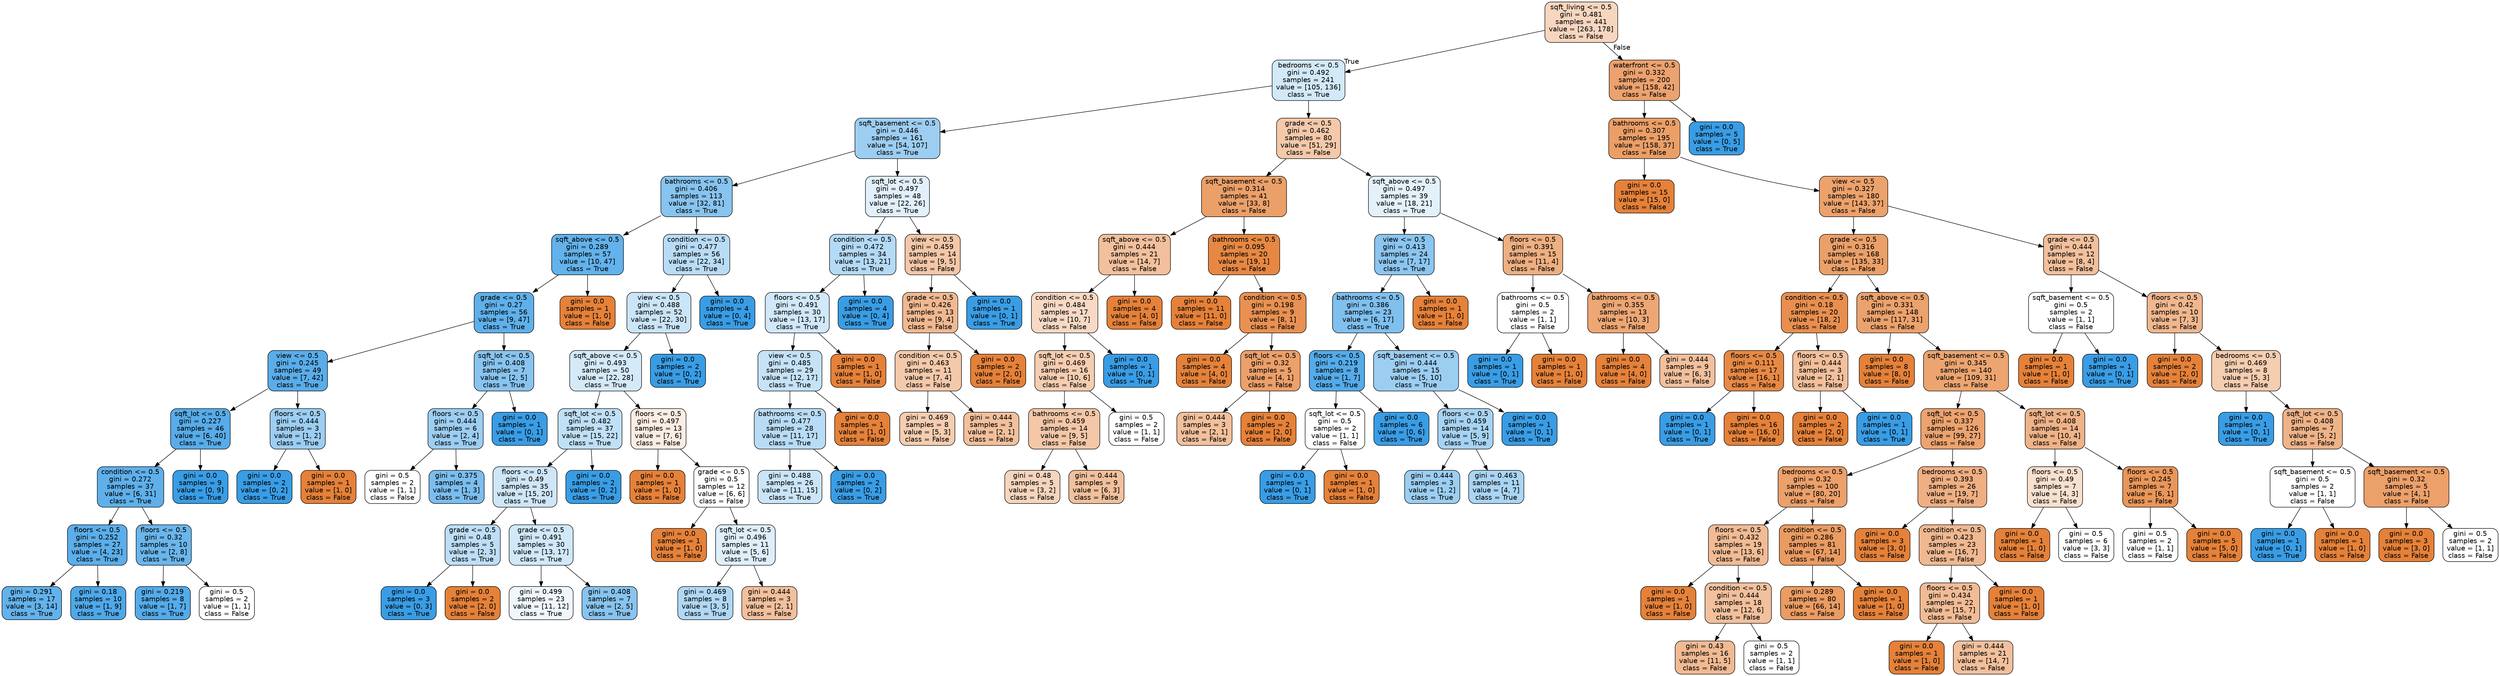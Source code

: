 digraph Tree {
node [shape=box, style="filled, rounded", color="black", fontname=helvetica] ;
edge [fontname=helvetica] ;
0 [label="sqft_living <= 0.5\ngini = 0.481\nsamples = 441\nvalue = [263, 178]\nclass = False", fillcolor="#f7d6bf"] ;
1 [label="bedrooms <= 0.5\ngini = 0.492\nsamples = 241\nvalue = [105, 136]\nclass = True", fillcolor="#d2e9f9"] ;
0 -> 1 [labeldistance=2.5, labelangle=45, headlabel="True"] ;
2 [label="sqft_basement <= 0.5\ngini = 0.446\nsamples = 161\nvalue = [54, 107]\nclass = True", fillcolor="#9dcef2"] ;
1 -> 2 ;
3 [label="bathrooms <= 0.5\ngini = 0.406\nsamples = 113\nvalue = [32, 81]\nclass = True", fillcolor="#87c4ef"] ;
2 -> 3 ;
4 [label="sqft_above <= 0.5\ngini = 0.289\nsamples = 57\nvalue = [10, 47]\nclass = True", fillcolor="#63b2eb"] ;
3 -> 4 ;
5 [label="grade <= 0.5\ngini = 0.27\nsamples = 56\nvalue = [9, 47]\nclass = True", fillcolor="#5fb0ea"] ;
4 -> 5 ;
6 [label="view <= 0.5\ngini = 0.245\nsamples = 49\nvalue = [7, 42]\nclass = True", fillcolor="#5aade9"] ;
5 -> 6 ;
7 [label="sqft_lot <= 0.5\ngini = 0.227\nsamples = 46\nvalue = [6, 40]\nclass = True", fillcolor="#57ace9"] ;
6 -> 7 ;
8 [label="condition <= 0.5\ngini = 0.272\nsamples = 37\nvalue = [6, 31]\nclass = True", fillcolor="#5fb0ea"] ;
7 -> 8 ;
9 [label="floors <= 0.5\ngini = 0.252\nsamples = 27\nvalue = [4, 23]\nclass = True", fillcolor="#5baeea"] ;
8 -> 9 ;
10 [label="gini = 0.291\nsamples = 17\nvalue = [3, 14]\nclass = True", fillcolor="#63b2eb"] ;
9 -> 10 ;
11 [label="gini = 0.18\nsamples = 10\nvalue = [1, 9]\nclass = True", fillcolor="#4fa8e8"] ;
9 -> 11 ;
12 [label="floors <= 0.5\ngini = 0.32\nsamples = 10\nvalue = [2, 8]\nclass = True", fillcolor="#6ab6ec"] ;
8 -> 12 ;
13 [label="gini = 0.219\nsamples = 8\nvalue = [1, 7]\nclass = True", fillcolor="#55abe9"] ;
12 -> 13 ;
14 [label="gini = 0.5\nsamples = 2\nvalue = [1, 1]\nclass = False", fillcolor="#ffffff"] ;
12 -> 14 ;
15 [label="gini = 0.0\nsamples = 9\nvalue = [0, 9]\nclass = True", fillcolor="#399de5"] ;
7 -> 15 ;
16 [label="floors <= 0.5\ngini = 0.444\nsamples = 3\nvalue = [1, 2]\nclass = True", fillcolor="#9ccef2"] ;
6 -> 16 ;
17 [label="gini = 0.0\nsamples = 2\nvalue = [0, 2]\nclass = True", fillcolor="#399de5"] ;
16 -> 17 ;
18 [label="gini = 0.0\nsamples = 1\nvalue = [1, 0]\nclass = False", fillcolor="#e58139"] ;
16 -> 18 ;
19 [label="sqft_lot <= 0.5\ngini = 0.408\nsamples = 7\nvalue = [2, 5]\nclass = True", fillcolor="#88c4ef"] ;
5 -> 19 ;
20 [label="floors <= 0.5\ngini = 0.444\nsamples = 6\nvalue = [2, 4]\nclass = True", fillcolor="#9ccef2"] ;
19 -> 20 ;
21 [label="gini = 0.5\nsamples = 2\nvalue = [1, 1]\nclass = False", fillcolor="#ffffff"] ;
20 -> 21 ;
22 [label="gini = 0.375\nsamples = 4\nvalue = [1, 3]\nclass = True", fillcolor="#7bbeee"] ;
20 -> 22 ;
23 [label="gini = 0.0\nsamples = 1\nvalue = [0, 1]\nclass = True", fillcolor="#399de5"] ;
19 -> 23 ;
24 [label="gini = 0.0\nsamples = 1\nvalue = [1, 0]\nclass = False", fillcolor="#e58139"] ;
4 -> 24 ;
25 [label="condition <= 0.5\ngini = 0.477\nsamples = 56\nvalue = [22, 34]\nclass = True", fillcolor="#b9dcf6"] ;
3 -> 25 ;
26 [label="view <= 0.5\ngini = 0.488\nsamples = 52\nvalue = [22, 30]\nclass = True", fillcolor="#cae5f8"] ;
25 -> 26 ;
27 [label="sqft_above <= 0.5\ngini = 0.493\nsamples = 50\nvalue = [22, 28]\nclass = True", fillcolor="#d5eaf9"] ;
26 -> 27 ;
28 [label="sqft_lot <= 0.5\ngini = 0.482\nsamples = 37\nvalue = [15, 22]\nclass = True", fillcolor="#c0e0f7"] ;
27 -> 28 ;
29 [label="floors <= 0.5\ngini = 0.49\nsamples = 35\nvalue = [15, 20]\nclass = True", fillcolor="#cee6f8"] ;
28 -> 29 ;
30 [label="grade <= 0.5\ngini = 0.48\nsamples = 5\nvalue = [2, 3]\nclass = True", fillcolor="#bddef6"] ;
29 -> 30 ;
31 [label="gini = 0.0\nsamples = 3\nvalue = [0, 3]\nclass = True", fillcolor="#399de5"] ;
30 -> 31 ;
32 [label="gini = 0.0\nsamples = 2\nvalue = [2, 0]\nclass = False", fillcolor="#e58139"] ;
30 -> 32 ;
33 [label="grade <= 0.5\ngini = 0.491\nsamples = 30\nvalue = [13, 17]\nclass = True", fillcolor="#d0e8f9"] ;
29 -> 33 ;
34 [label="gini = 0.499\nsamples = 23\nvalue = [11, 12]\nclass = True", fillcolor="#eff7fd"] ;
33 -> 34 ;
35 [label="gini = 0.408\nsamples = 7\nvalue = [2, 5]\nclass = True", fillcolor="#88c4ef"] ;
33 -> 35 ;
36 [label="gini = 0.0\nsamples = 2\nvalue = [0, 2]\nclass = True", fillcolor="#399de5"] ;
28 -> 36 ;
37 [label="floors <= 0.5\ngini = 0.497\nsamples = 13\nvalue = [7, 6]\nclass = False", fillcolor="#fbede3"] ;
27 -> 37 ;
38 [label="gini = 0.0\nsamples = 1\nvalue = [1, 0]\nclass = False", fillcolor="#e58139"] ;
37 -> 38 ;
39 [label="grade <= 0.5\ngini = 0.5\nsamples = 12\nvalue = [6, 6]\nclass = False", fillcolor="#ffffff"] ;
37 -> 39 ;
40 [label="gini = 0.0\nsamples = 1\nvalue = [1, 0]\nclass = False", fillcolor="#e58139"] ;
39 -> 40 ;
41 [label="sqft_lot <= 0.5\ngini = 0.496\nsamples = 11\nvalue = [5, 6]\nclass = True", fillcolor="#deeffb"] ;
39 -> 41 ;
42 [label="gini = 0.469\nsamples = 8\nvalue = [3, 5]\nclass = True", fillcolor="#b0d8f5"] ;
41 -> 42 ;
43 [label="gini = 0.444\nsamples = 3\nvalue = [2, 1]\nclass = False", fillcolor="#f2c09c"] ;
41 -> 43 ;
44 [label="gini = 0.0\nsamples = 2\nvalue = [0, 2]\nclass = True", fillcolor="#399de5"] ;
26 -> 44 ;
45 [label="gini = 0.0\nsamples = 4\nvalue = [0, 4]\nclass = True", fillcolor="#399de5"] ;
25 -> 45 ;
46 [label="sqft_lot <= 0.5\ngini = 0.497\nsamples = 48\nvalue = [22, 26]\nclass = True", fillcolor="#e1f0fb"] ;
2 -> 46 ;
47 [label="condition <= 0.5\ngini = 0.472\nsamples = 34\nvalue = [13, 21]\nclass = True", fillcolor="#b4daf5"] ;
46 -> 47 ;
48 [label="floors <= 0.5\ngini = 0.491\nsamples = 30\nvalue = [13, 17]\nclass = True", fillcolor="#d0e8f9"] ;
47 -> 48 ;
49 [label="view <= 0.5\ngini = 0.485\nsamples = 29\nvalue = [12, 17]\nclass = True", fillcolor="#c5e2f7"] ;
48 -> 49 ;
50 [label="bathrooms <= 0.5\ngini = 0.477\nsamples = 28\nvalue = [11, 17]\nclass = True", fillcolor="#b9dcf6"] ;
49 -> 50 ;
51 [label="gini = 0.488\nsamples = 26\nvalue = [11, 15]\nclass = True", fillcolor="#cae5f8"] ;
50 -> 51 ;
52 [label="gini = 0.0\nsamples = 2\nvalue = [0, 2]\nclass = True", fillcolor="#399de5"] ;
50 -> 52 ;
53 [label="gini = 0.0\nsamples = 1\nvalue = [1, 0]\nclass = False", fillcolor="#e58139"] ;
49 -> 53 ;
54 [label="gini = 0.0\nsamples = 1\nvalue = [1, 0]\nclass = False", fillcolor="#e58139"] ;
48 -> 54 ;
55 [label="gini = 0.0\nsamples = 4\nvalue = [0, 4]\nclass = True", fillcolor="#399de5"] ;
47 -> 55 ;
56 [label="view <= 0.5\ngini = 0.459\nsamples = 14\nvalue = [9, 5]\nclass = False", fillcolor="#f3c7a7"] ;
46 -> 56 ;
57 [label="grade <= 0.5\ngini = 0.426\nsamples = 13\nvalue = [9, 4]\nclass = False", fillcolor="#f1b991"] ;
56 -> 57 ;
58 [label="condition <= 0.5\ngini = 0.463\nsamples = 11\nvalue = [7, 4]\nclass = False", fillcolor="#f4c9aa"] ;
57 -> 58 ;
59 [label="gini = 0.469\nsamples = 8\nvalue = [5, 3]\nclass = False", fillcolor="#f5cdb0"] ;
58 -> 59 ;
60 [label="gini = 0.444\nsamples = 3\nvalue = [2, 1]\nclass = False", fillcolor="#f2c09c"] ;
58 -> 60 ;
61 [label="gini = 0.0\nsamples = 2\nvalue = [2, 0]\nclass = False", fillcolor="#e58139"] ;
57 -> 61 ;
62 [label="gini = 0.0\nsamples = 1\nvalue = [0, 1]\nclass = True", fillcolor="#399de5"] ;
56 -> 62 ;
63 [label="grade <= 0.5\ngini = 0.462\nsamples = 80\nvalue = [51, 29]\nclass = False", fillcolor="#f4c9aa"] ;
1 -> 63 ;
64 [label="sqft_basement <= 0.5\ngini = 0.314\nsamples = 41\nvalue = [33, 8]\nclass = False", fillcolor="#eba069"] ;
63 -> 64 ;
65 [label="sqft_above <= 0.5\ngini = 0.444\nsamples = 21\nvalue = [14, 7]\nclass = False", fillcolor="#f2c09c"] ;
64 -> 65 ;
66 [label="condition <= 0.5\ngini = 0.484\nsamples = 17\nvalue = [10, 7]\nclass = False", fillcolor="#f7d9c4"] ;
65 -> 66 ;
67 [label="sqft_lot <= 0.5\ngini = 0.469\nsamples = 16\nvalue = [10, 6]\nclass = False", fillcolor="#f5cdb0"] ;
66 -> 67 ;
68 [label="bathrooms <= 0.5\ngini = 0.459\nsamples = 14\nvalue = [9, 5]\nclass = False", fillcolor="#f3c7a7"] ;
67 -> 68 ;
69 [label="gini = 0.48\nsamples = 5\nvalue = [3, 2]\nclass = False", fillcolor="#f6d5bd"] ;
68 -> 69 ;
70 [label="gini = 0.444\nsamples = 9\nvalue = [6, 3]\nclass = False", fillcolor="#f2c09c"] ;
68 -> 70 ;
71 [label="gini = 0.5\nsamples = 2\nvalue = [1, 1]\nclass = False", fillcolor="#ffffff"] ;
67 -> 71 ;
72 [label="gini = 0.0\nsamples = 1\nvalue = [0, 1]\nclass = True", fillcolor="#399de5"] ;
66 -> 72 ;
73 [label="gini = 0.0\nsamples = 4\nvalue = [4, 0]\nclass = False", fillcolor="#e58139"] ;
65 -> 73 ;
74 [label="bathrooms <= 0.5\ngini = 0.095\nsamples = 20\nvalue = [19, 1]\nclass = False", fillcolor="#e68843"] ;
64 -> 74 ;
75 [label="gini = 0.0\nsamples = 11\nvalue = [11, 0]\nclass = False", fillcolor="#e58139"] ;
74 -> 75 ;
76 [label="condition <= 0.5\ngini = 0.198\nsamples = 9\nvalue = [8, 1]\nclass = False", fillcolor="#e89152"] ;
74 -> 76 ;
77 [label="gini = 0.0\nsamples = 4\nvalue = [4, 0]\nclass = False", fillcolor="#e58139"] ;
76 -> 77 ;
78 [label="sqft_lot <= 0.5\ngini = 0.32\nsamples = 5\nvalue = [4, 1]\nclass = False", fillcolor="#eca06a"] ;
76 -> 78 ;
79 [label="gini = 0.444\nsamples = 3\nvalue = [2, 1]\nclass = False", fillcolor="#f2c09c"] ;
78 -> 79 ;
80 [label="gini = 0.0\nsamples = 2\nvalue = [2, 0]\nclass = False", fillcolor="#e58139"] ;
78 -> 80 ;
81 [label="sqft_above <= 0.5\ngini = 0.497\nsamples = 39\nvalue = [18, 21]\nclass = True", fillcolor="#e3f1fb"] ;
63 -> 81 ;
82 [label="view <= 0.5\ngini = 0.413\nsamples = 24\nvalue = [7, 17]\nclass = True", fillcolor="#8bc5f0"] ;
81 -> 82 ;
83 [label="bathrooms <= 0.5\ngini = 0.386\nsamples = 23\nvalue = [6, 17]\nclass = True", fillcolor="#7fc0ee"] ;
82 -> 83 ;
84 [label="floors <= 0.5\ngini = 0.219\nsamples = 8\nvalue = [1, 7]\nclass = True", fillcolor="#55abe9"] ;
83 -> 84 ;
85 [label="sqft_lot <= 0.5\ngini = 0.5\nsamples = 2\nvalue = [1, 1]\nclass = False", fillcolor="#ffffff"] ;
84 -> 85 ;
86 [label="gini = 0.0\nsamples = 1\nvalue = [0, 1]\nclass = True", fillcolor="#399de5"] ;
85 -> 86 ;
87 [label="gini = 0.0\nsamples = 1\nvalue = [1, 0]\nclass = False", fillcolor="#e58139"] ;
85 -> 87 ;
88 [label="gini = 0.0\nsamples = 6\nvalue = [0, 6]\nclass = True", fillcolor="#399de5"] ;
84 -> 88 ;
89 [label="sqft_basement <= 0.5\ngini = 0.444\nsamples = 15\nvalue = [5, 10]\nclass = True", fillcolor="#9ccef2"] ;
83 -> 89 ;
90 [label="floors <= 0.5\ngini = 0.459\nsamples = 14\nvalue = [5, 9]\nclass = True", fillcolor="#a7d3f3"] ;
89 -> 90 ;
91 [label="gini = 0.444\nsamples = 3\nvalue = [1, 2]\nclass = True", fillcolor="#9ccef2"] ;
90 -> 91 ;
92 [label="gini = 0.463\nsamples = 11\nvalue = [4, 7]\nclass = True", fillcolor="#aad5f4"] ;
90 -> 92 ;
93 [label="gini = 0.0\nsamples = 1\nvalue = [0, 1]\nclass = True", fillcolor="#399de5"] ;
89 -> 93 ;
94 [label="gini = 0.0\nsamples = 1\nvalue = [1, 0]\nclass = False", fillcolor="#e58139"] ;
82 -> 94 ;
95 [label="floors <= 0.5\ngini = 0.391\nsamples = 15\nvalue = [11, 4]\nclass = False", fillcolor="#eeaf81"] ;
81 -> 95 ;
96 [label="bathrooms <= 0.5\ngini = 0.5\nsamples = 2\nvalue = [1, 1]\nclass = False", fillcolor="#ffffff"] ;
95 -> 96 ;
97 [label="gini = 0.0\nsamples = 1\nvalue = [0, 1]\nclass = True", fillcolor="#399de5"] ;
96 -> 97 ;
98 [label="gini = 0.0\nsamples = 1\nvalue = [1, 0]\nclass = False", fillcolor="#e58139"] ;
96 -> 98 ;
99 [label="bathrooms <= 0.5\ngini = 0.355\nsamples = 13\nvalue = [10, 3]\nclass = False", fillcolor="#eda774"] ;
95 -> 99 ;
100 [label="gini = 0.0\nsamples = 4\nvalue = [4, 0]\nclass = False", fillcolor="#e58139"] ;
99 -> 100 ;
101 [label="gini = 0.444\nsamples = 9\nvalue = [6, 3]\nclass = False", fillcolor="#f2c09c"] ;
99 -> 101 ;
102 [label="waterfront <= 0.5\ngini = 0.332\nsamples = 200\nvalue = [158, 42]\nclass = False", fillcolor="#eca26e"] ;
0 -> 102 [labeldistance=2.5, labelangle=-45, headlabel="False"] ;
103 [label="bathrooms <= 0.5\ngini = 0.307\nsamples = 195\nvalue = [158, 37]\nclass = False", fillcolor="#eb9f67"] ;
102 -> 103 ;
104 [label="gini = 0.0\nsamples = 15\nvalue = [15, 0]\nclass = False", fillcolor="#e58139"] ;
103 -> 104 ;
105 [label="view <= 0.5\ngini = 0.327\nsamples = 180\nvalue = [143, 37]\nclass = False", fillcolor="#eca26c"] ;
103 -> 105 ;
106 [label="grade <= 0.5\ngini = 0.316\nsamples = 168\nvalue = [135, 33]\nclass = False", fillcolor="#eba069"] ;
105 -> 106 ;
107 [label="condition <= 0.5\ngini = 0.18\nsamples = 20\nvalue = [18, 2]\nclass = False", fillcolor="#e88f4f"] ;
106 -> 107 ;
108 [label="floors <= 0.5\ngini = 0.111\nsamples = 17\nvalue = [16, 1]\nclass = False", fillcolor="#e78945"] ;
107 -> 108 ;
109 [label="gini = 0.0\nsamples = 1\nvalue = [0, 1]\nclass = True", fillcolor="#399de5"] ;
108 -> 109 ;
110 [label="gini = 0.0\nsamples = 16\nvalue = [16, 0]\nclass = False", fillcolor="#e58139"] ;
108 -> 110 ;
111 [label="floors <= 0.5\ngini = 0.444\nsamples = 3\nvalue = [2, 1]\nclass = False", fillcolor="#f2c09c"] ;
107 -> 111 ;
112 [label="gini = 0.0\nsamples = 2\nvalue = [2, 0]\nclass = False", fillcolor="#e58139"] ;
111 -> 112 ;
113 [label="gini = 0.0\nsamples = 1\nvalue = [0, 1]\nclass = True", fillcolor="#399de5"] ;
111 -> 113 ;
114 [label="sqft_above <= 0.5\ngini = 0.331\nsamples = 148\nvalue = [117, 31]\nclass = False", fillcolor="#eca26d"] ;
106 -> 114 ;
115 [label="gini = 0.0\nsamples = 8\nvalue = [8, 0]\nclass = False", fillcolor="#e58139"] ;
114 -> 115 ;
116 [label="sqft_basement <= 0.5\ngini = 0.345\nsamples = 140\nvalue = [109, 31]\nclass = False", fillcolor="#eca571"] ;
114 -> 116 ;
117 [label="sqft_lot <= 0.5\ngini = 0.337\nsamples = 126\nvalue = [99, 27]\nclass = False", fillcolor="#eca36f"] ;
116 -> 117 ;
118 [label="bedrooms <= 0.5\ngini = 0.32\nsamples = 100\nvalue = [80, 20]\nclass = False", fillcolor="#eca06a"] ;
117 -> 118 ;
119 [label="floors <= 0.5\ngini = 0.432\nsamples = 19\nvalue = [13, 6]\nclass = False", fillcolor="#f1bb94"] ;
118 -> 119 ;
120 [label="gini = 0.0\nsamples = 1\nvalue = [1, 0]\nclass = False", fillcolor="#e58139"] ;
119 -> 120 ;
121 [label="condition <= 0.5\ngini = 0.444\nsamples = 18\nvalue = [12, 6]\nclass = False", fillcolor="#f2c09c"] ;
119 -> 121 ;
122 [label="gini = 0.43\nsamples = 16\nvalue = [11, 5]\nclass = False", fillcolor="#f1ba93"] ;
121 -> 122 ;
123 [label="gini = 0.5\nsamples = 2\nvalue = [1, 1]\nclass = False", fillcolor="#ffffff"] ;
121 -> 123 ;
124 [label="condition <= 0.5\ngini = 0.286\nsamples = 81\nvalue = [67, 14]\nclass = False", fillcolor="#ea9b62"] ;
118 -> 124 ;
125 [label="gini = 0.289\nsamples = 80\nvalue = [66, 14]\nclass = False", fillcolor="#eb9c63"] ;
124 -> 125 ;
126 [label="gini = 0.0\nsamples = 1\nvalue = [1, 0]\nclass = False", fillcolor="#e58139"] ;
124 -> 126 ;
127 [label="bedrooms <= 0.5\ngini = 0.393\nsamples = 26\nvalue = [19, 7]\nclass = False", fillcolor="#efaf82"] ;
117 -> 127 ;
128 [label="gini = 0.0\nsamples = 3\nvalue = [3, 0]\nclass = False", fillcolor="#e58139"] ;
127 -> 128 ;
129 [label="condition <= 0.5\ngini = 0.423\nsamples = 23\nvalue = [16, 7]\nclass = False", fillcolor="#f0b890"] ;
127 -> 129 ;
130 [label="floors <= 0.5\ngini = 0.434\nsamples = 22\nvalue = [15, 7]\nclass = False", fillcolor="#f1bc95"] ;
129 -> 130 ;
131 [label="gini = 0.0\nsamples = 1\nvalue = [1, 0]\nclass = False", fillcolor="#e58139"] ;
130 -> 131 ;
132 [label="gini = 0.444\nsamples = 21\nvalue = [14, 7]\nclass = False", fillcolor="#f2c09c"] ;
130 -> 132 ;
133 [label="gini = 0.0\nsamples = 1\nvalue = [1, 0]\nclass = False", fillcolor="#e58139"] ;
129 -> 133 ;
134 [label="sqft_lot <= 0.5\ngini = 0.408\nsamples = 14\nvalue = [10, 4]\nclass = False", fillcolor="#efb388"] ;
116 -> 134 ;
135 [label="floors <= 0.5\ngini = 0.49\nsamples = 7\nvalue = [4, 3]\nclass = False", fillcolor="#f8e0ce"] ;
134 -> 135 ;
136 [label="gini = 0.0\nsamples = 1\nvalue = [1, 0]\nclass = False", fillcolor="#e58139"] ;
135 -> 136 ;
137 [label="gini = 0.5\nsamples = 6\nvalue = [3, 3]\nclass = False", fillcolor="#ffffff"] ;
135 -> 137 ;
138 [label="floors <= 0.5\ngini = 0.245\nsamples = 7\nvalue = [6, 1]\nclass = False", fillcolor="#e9965a"] ;
134 -> 138 ;
139 [label="gini = 0.5\nsamples = 2\nvalue = [1, 1]\nclass = False", fillcolor="#ffffff"] ;
138 -> 139 ;
140 [label="gini = 0.0\nsamples = 5\nvalue = [5, 0]\nclass = False", fillcolor="#e58139"] ;
138 -> 140 ;
141 [label="grade <= 0.5\ngini = 0.444\nsamples = 12\nvalue = [8, 4]\nclass = False", fillcolor="#f2c09c"] ;
105 -> 141 ;
142 [label="sqft_basement <= 0.5\ngini = 0.5\nsamples = 2\nvalue = [1, 1]\nclass = False", fillcolor="#ffffff"] ;
141 -> 142 ;
143 [label="gini = 0.0\nsamples = 1\nvalue = [1, 0]\nclass = False", fillcolor="#e58139"] ;
142 -> 143 ;
144 [label="gini = 0.0\nsamples = 1\nvalue = [0, 1]\nclass = True", fillcolor="#399de5"] ;
142 -> 144 ;
145 [label="floors <= 0.5\ngini = 0.42\nsamples = 10\nvalue = [7, 3]\nclass = False", fillcolor="#f0b78e"] ;
141 -> 145 ;
146 [label="gini = 0.0\nsamples = 2\nvalue = [2, 0]\nclass = False", fillcolor="#e58139"] ;
145 -> 146 ;
147 [label="bedrooms <= 0.5\ngini = 0.469\nsamples = 8\nvalue = [5, 3]\nclass = False", fillcolor="#f5cdb0"] ;
145 -> 147 ;
148 [label="gini = 0.0\nsamples = 1\nvalue = [0, 1]\nclass = True", fillcolor="#399de5"] ;
147 -> 148 ;
149 [label="sqft_lot <= 0.5\ngini = 0.408\nsamples = 7\nvalue = [5, 2]\nclass = False", fillcolor="#efb388"] ;
147 -> 149 ;
150 [label="sqft_basement <= 0.5\ngini = 0.5\nsamples = 2\nvalue = [1, 1]\nclass = False", fillcolor="#ffffff"] ;
149 -> 150 ;
151 [label="gini = 0.0\nsamples = 1\nvalue = [0, 1]\nclass = True", fillcolor="#399de5"] ;
150 -> 151 ;
152 [label="gini = 0.0\nsamples = 1\nvalue = [1, 0]\nclass = False", fillcolor="#e58139"] ;
150 -> 152 ;
153 [label="sqft_basement <= 0.5\ngini = 0.32\nsamples = 5\nvalue = [4, 1]\nclass = False", fillcolor="#eca06a"] ;
149 -> 153 ;
154 [label="gini = 0.0\nsamples = 3\nvalue = [3, 0]\nclass = False", fillcolor="#e58139"] ;
153 -> 154 ;
155 [label="gini = 0.5\nsamples = 2\nvalue = [1, 1]\nclass = False", fillcolor="#ffffff"] ;
153 -> 155 ;
156 [label="gini = 0.0\nsamples = 5\nvalue = [0, 5]\nclass = True", fillcolor="#399de5"] ;
102 -> 156 ;
}